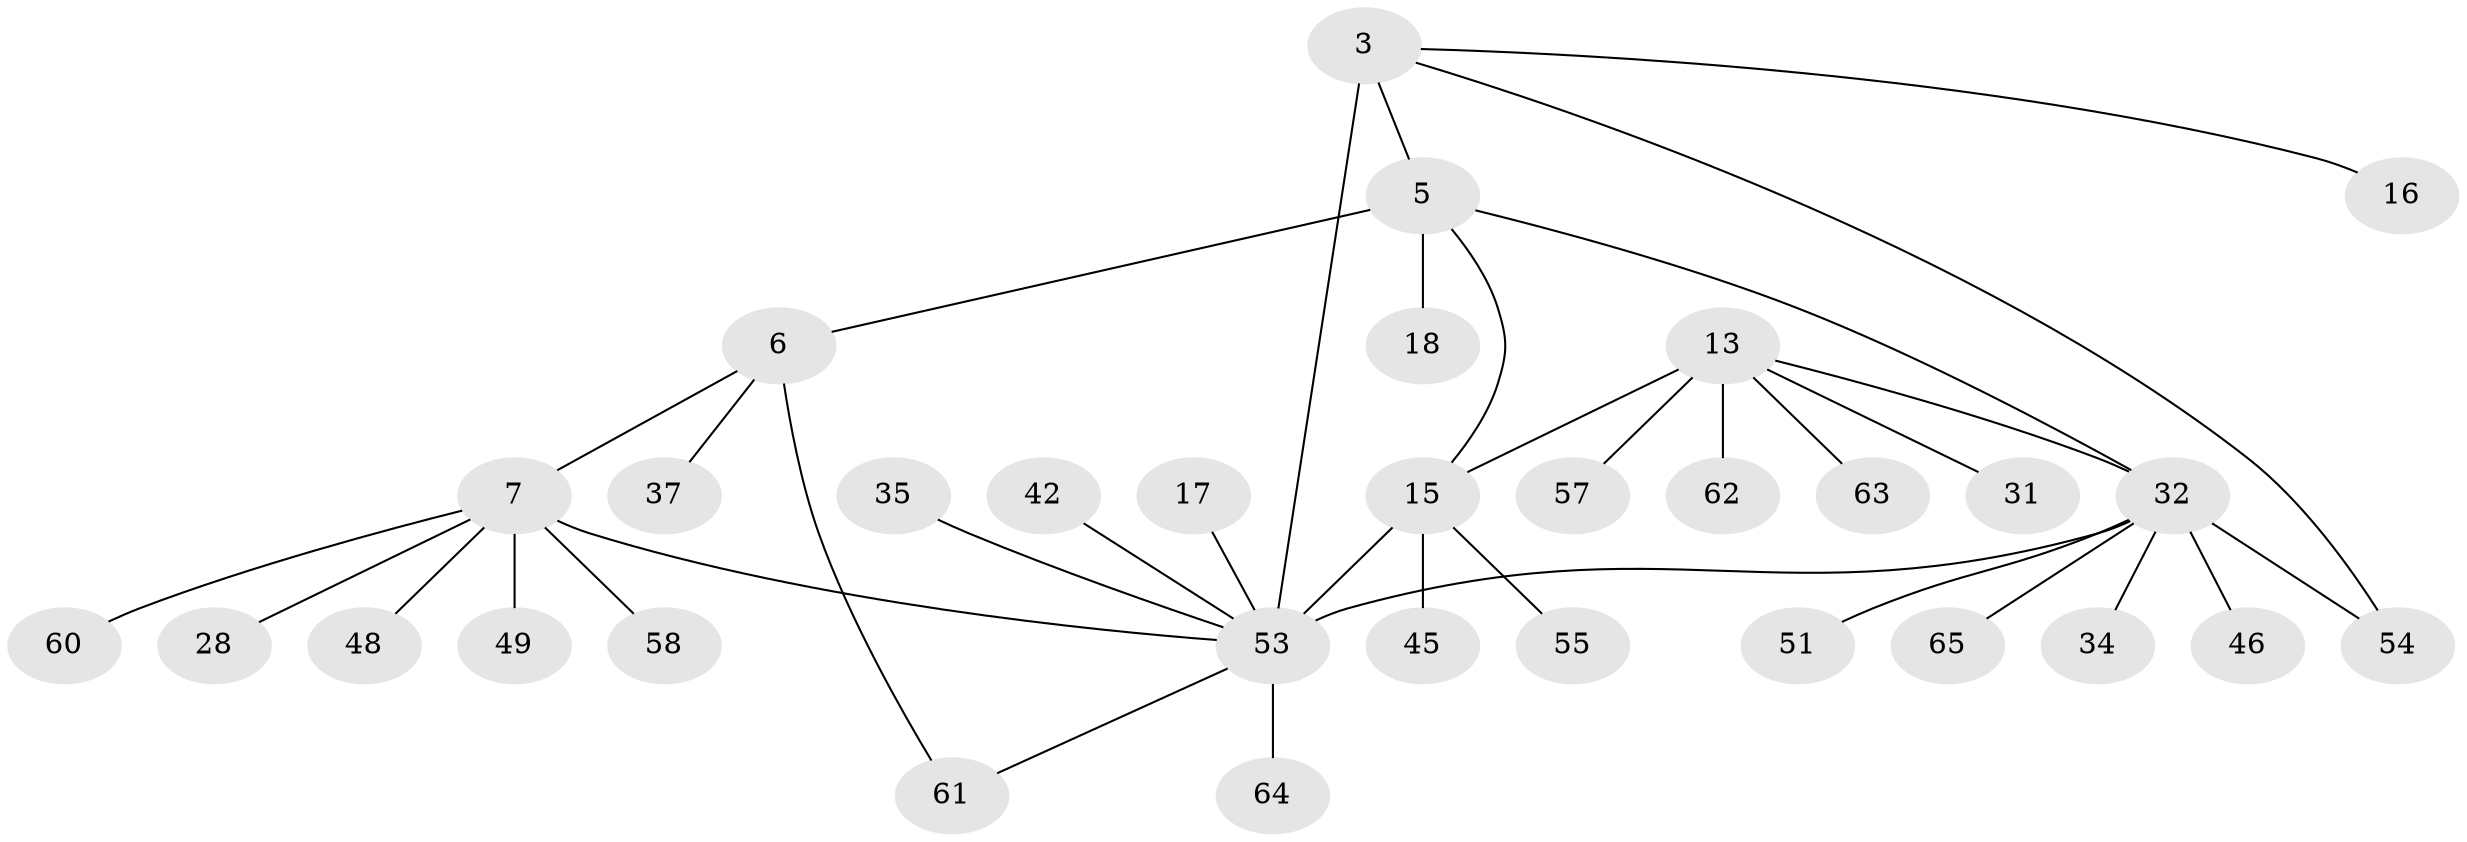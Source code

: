 // original degree distribution, {8: 0.03076923076923077, 4: 0.1076923076923077, 5: 0.03076923076923077, 7: 0.03076923076923077, 6: 0.046153846153846156, 1: 0.5230769230769231, 3: 0.09230769230769231, 2: 0.13846153846153847}
// Generated by graph-tools (version 1.1) at 2025/54/03/09/25 04:54:24]
// undirected, 32 vertices, 37 edges
graph export_dot {
graph [start="1"]
  node [color=gray90,style=filled];
  3 [super="+2"];
  5 [super="+4"];
  6;
  7;
  13;
  15 [super="+14"];
  16;
  17;
  18;
  28 [super="+27"];
  31 [super="+26"];
  32 [super="+12"];
  34;
  35;
  37;
  42 [super="+19+41"];
  45 [super="+25"];
  46 [super="+36"];
  48 [super="+44"];
  49;
  51;
  53 [super="+50+39+1"];
  54 [super="+29"];
  55;
  57;
  58;
  60 [super="+52"];
  61 [super="+21+22"];
  62;
  63;
  64 [super="+56"];
  65 [super="+24+40+43+47+59"];
  3 -- 16;
  3 -- 5;
  3 -- 54;
  3 -- 53 [weight=3];
  5 -- 6 [weight=2];
  5 -- 18;
  5 -- 15;
  5 -- 32;
  6 -- 7;
  6 -- 37;
  6 -- 61;
  7 -- 49;
  7 -- 58;
  7 -- 28;
  7 -- 48;
  7 -- 60;
  7 -- 53 [weight=2];
  13 -- 15 [weight=2];
  13 -- 57;
  13 -- 62;
  13 -- 63;
  13 -- 31;
  13 -- 32;
  15 -- 55;
  15 -- 45;
  15 -- 53 [weight=2];
  17 -- 53;
  32 -- 65;
  32 -- 34;
  32 -- 46;
  32 -- 51;
  32 -- 53 [weight=2];
  32 -- 54;
  35 -- 53;
  42 -- 53;
  53 -- 61;
  53 -- 64;
}
